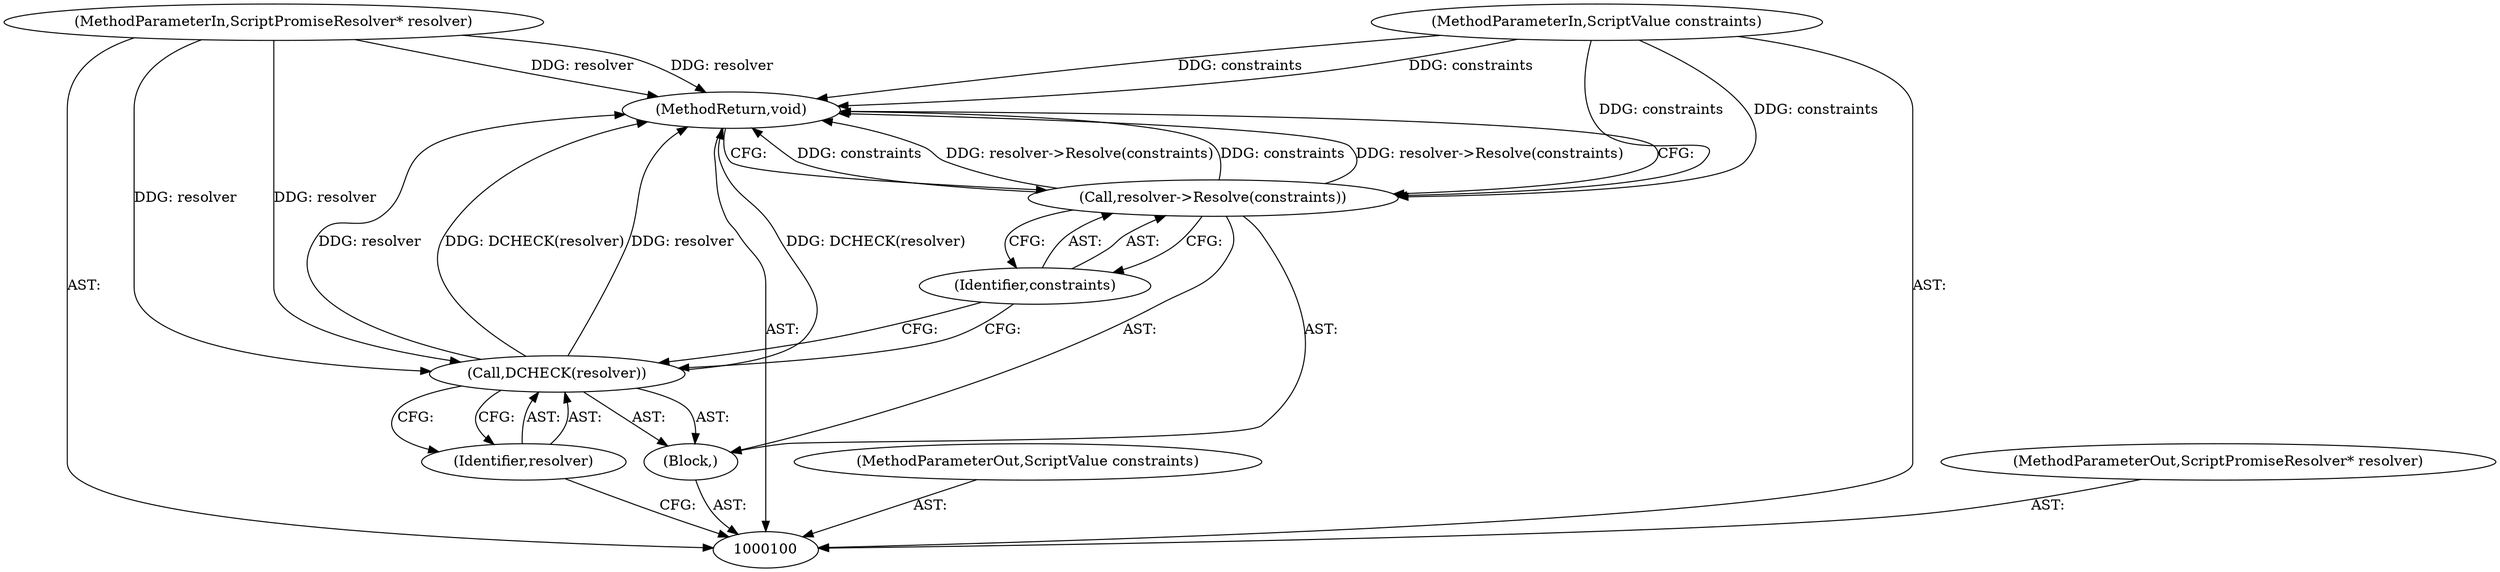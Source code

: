digraph "0_Chrome_84ca1ee18bbc32f3cb035d071e8271e064dfd4d7" {
"1000108" [label="(MethodReturn,void)"];
"1000101" [label="(MethodParameterIn,ScriptValue constraints)"];
"1000121" [label="(MethodParameterOut,ScriptValue constraints)"];
"1000103" [label="(Block,)"];
"1000102" [label="(MethodParameterIn,ScriptPromiseResolver* resolver)"];
"1000122" [label="(MethodParameterOut,ScriptPromiseResolver* resolver)"];
"1000105" [label="(Identifier,resolver)"];
"1000104" [label="(Call,DCHECK(resolver))"];
"1000107" [label="(Identifier,constraints)"];
"1000106" [label="(Call,resolver->Resolve(constraints))"];
"1000108" -> "1000100"  [label="AST: "];
"1000108" -> "1000106"  [label="CFG: "];
"1000106" -> "1000108"  [label="DDG: constraints"];
"1000106" -> "1000108"  [label="DDG: resolver->Resolve(constraints)"];
"1000104" -> "1000108"  [label="DDG: DCHECK(resolver)"];
"1000104" -> "1000108"  [label="DDG: resolver"];
"1000102" -> "1000108"  [label="DDG: resolver"];
"1000101" -> "1000108"  [label="DDG: constraints"];
"1000101" -> "1000100"  [label="AST: "];
"1000101" -> "1000108"  [label="DDG: constraints"];
"1000101" -> "1000106"  [label="DDG: constraints"];
"1000121" -> "1000100"  [label="AST: "];
"1000103" -> "1000100"  [label="AST: "];
"1000104" -> "1000103"  [label="AST: "];
"1000106" -> "1000103"  [label="AST: "];
"1000102" -> "1000100"  [label="AST: "];
"1000102" -> "1000108"  [label="DDG: resolver"];
"1000102" -> "1000104"  [label="DDG: resolver"];
"1000122" -> "1000100"  [label="AST: "];
"1000105" -> "1000104"  [label="AST: "];
"1000105" -> "1000100"  [label="CFG: "];
"1000104" -> "1000105"  [label="CFG: "];
"1000104" -> "1000103"  [label="AST: "];
"1000104" -> "1000105"  [label="CFG: "];
"1000105" -> "1000104"  [label="AST: "];
"1000107" -> "1000104"  [label="CFG: "];
"1000104" -> "1000108"  [label="DDG: DCHECK(resolver)"];
"1000104" -> "1000108"  [label="DDG: resolver"];
"1000102" -> "1000104"  [label="DDG: resolver"];
"1000107" -> "1000106"  [label="AST: "];
"1000107" -> "1000104"  [label="CFG: "];
"1000106" -> "1000107"  [label="CFG: "];
"1000106" -> "1000103"  [label="AST: "];
"1000106" -> "1000107"  [label="CFG: "];
"1000107" -> "1000106"  [label="AST: "];
"1000108" -> "1000106"  [label="CFG: "];
"1000106" -> "1000108"  [label="DDG: constraints"];
"1000106" -> "1000108"  [label="DDG: resolver->Resolve(constraints)"];
"1000101" -> "1000106"  [label="DDG: constraints"];
}
